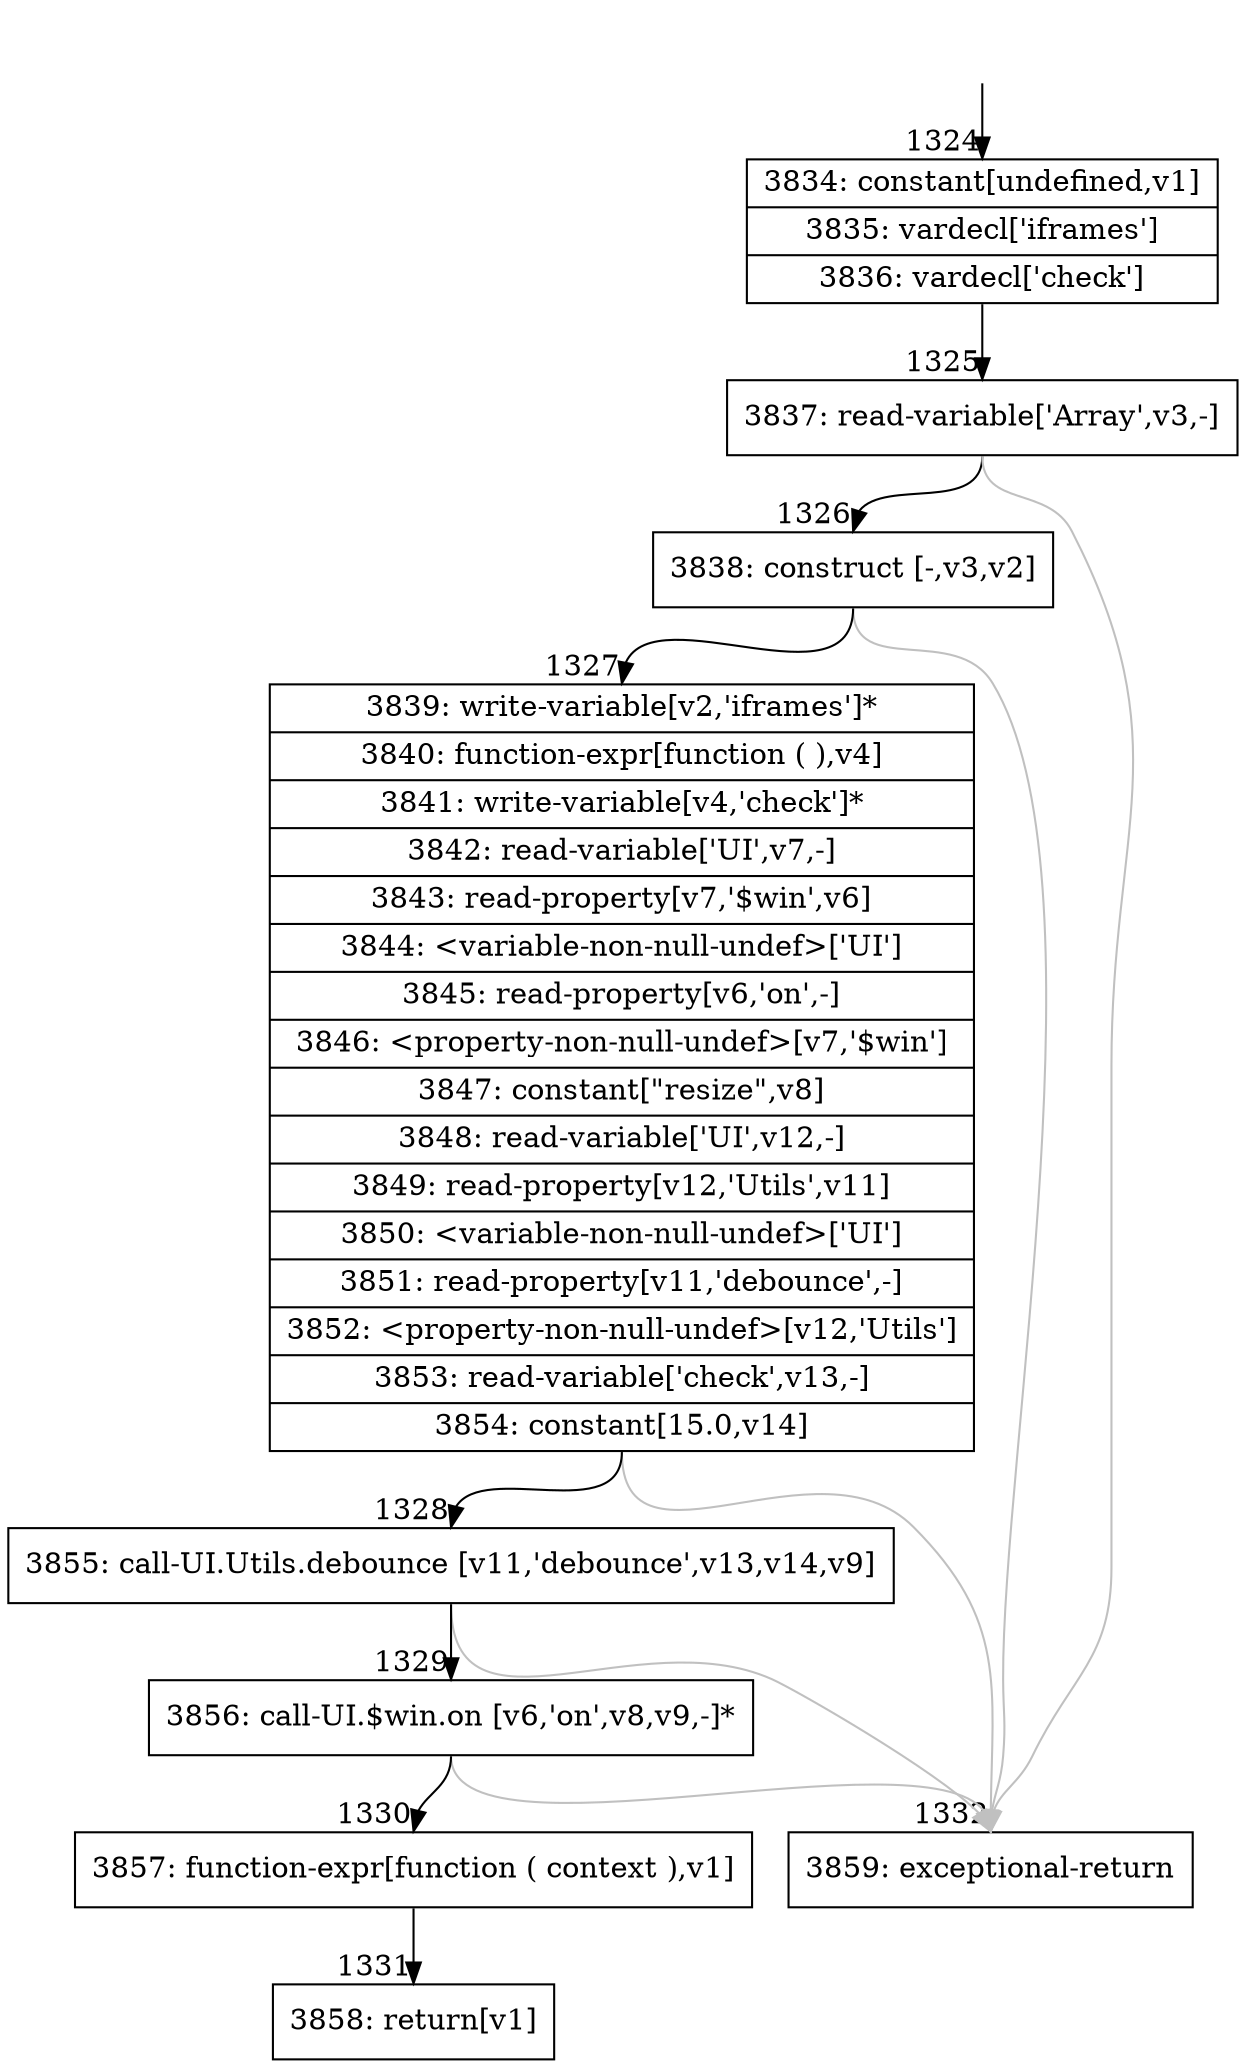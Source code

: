 digraph {
rankdir="TD"
BB_entry102[shape=none,label=""];
BB_entry102 -> BB1324 [tailport=s, headport=n, headlabel="    1324"]
BB1324 [shape=record label="{3834: constant[undefined,v1]|3835: vardecl['iframes']|3836: vardecl['check']}" ] 
BB1324 -> BB1325 [tailport=s, headport=n, headlabel="      1325"]
BB1325 [shape=record label="{3837: read-variable['Array',v3,-]}" ] 
BB1325 -> BB1326 [tailport=s, headport=n, headlabel="      1326"]
BB1325 -> BB1332 [tailport=s, headport=n, color=gray, headlabel="      1332"]
BB1326 [shape=record label="{3838: construct [-,v3,v2]}" ] 
BB1326 -> BB1327 [tailport=s, headport=n, headlabel="      1327"]
BB1326 -> BB1332 [tailport=s, headport=n, color=gray]
BB1327 [shape=record label="{3839: write-variable[v2,'iframes']*|3840: function-expr[function ( ),v4]|3841: write-variable[v4,'check']*|3842: read-variable['UI',v7,-]|3843: read-property[v7,'$win',v6]|3844: \<variable-non-null-undef\>['UI']|3845: read-property[v6,'on',-]|3846: \<property-non-null-undef\>[v7,'$win']|3847: constant[\"resize\",v8]|3848: read-variable['UI',v12,-]|3849: read-property[v12,'Utils',v11]|3850: \<variable-non-null-undef\>['UI']|3851: read-property[v11,'debounce',-]|3852: \<property-non-null-undef\>[v12,'Utils']|3853: read-variable['check',v13,-]|3854: constant[15.0,v14]}" ] 
BB1327 -> BB1328 [tailport=s, headport=n, headlabel="      1328"]
BB1327 -> BB1332 [tailport=s, headport=n, color=gray]
BB1328 [shape=record label="{3855: call-UI.Utils.debounce [v11,'debounce',v13,v14,v9]}" ] 
BB1328 -> BB1329 [tailport=s, headport=n, headlabel="      1329"]
BB1328 -> BB1332 [tailport=s, headport=n, color=gray]
BB1329 [shape=record label="{3856: call-UI.$win.on [v6,'on',v8,v9,-]*}" ] 
BB1329 -> BB1330 [tailport=s, headport=n, headlabel="      1330"]
BB1329 -> BB1332 [tailport=s, headport=n, color=gray]
BB1330 [shape=record label="{3857: function-expr[function ( context ),v1]}" ] 
BB1330 -> BB1331 [tailport=s, headport=n, headlabel="      1331"]
BB1331 [shape=record label="{3858: return[v1]}" ] 
BB1332 [shape=record label="{3859: exceptional-return}" ] 
//#$~ 1005
}
